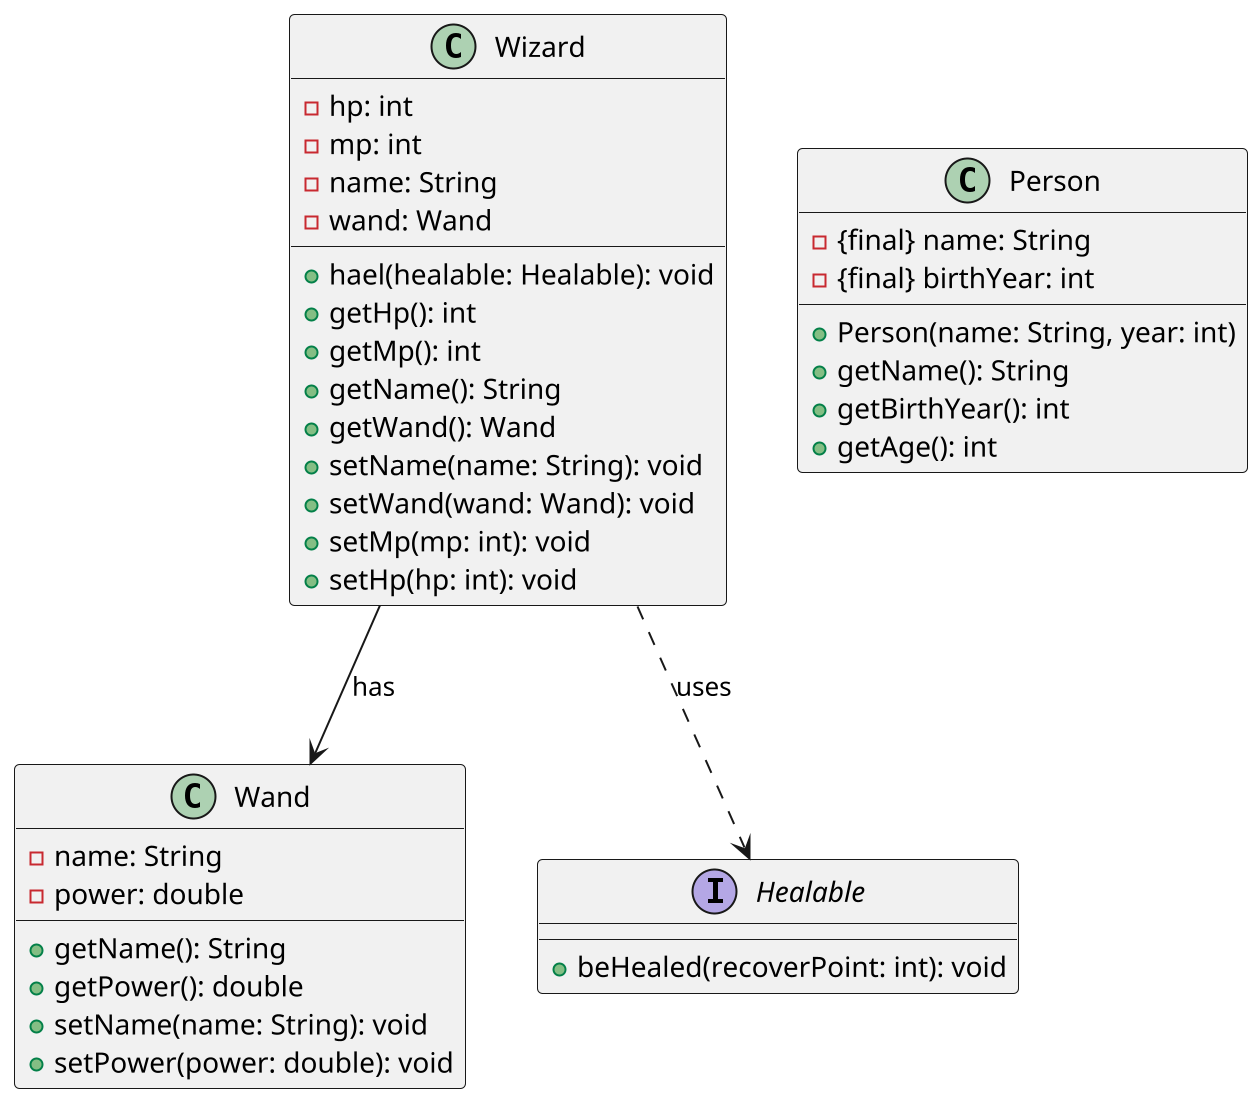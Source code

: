 @startuml
'https://plantuml.com/class-diagram

scale 2

class Wizard {
    - hp: int
    - mp: int
    - name: String
    - wand: Wand

    + hael(healable: Healable): void
    + getHp(): int
    + getMp(): int
    + getName(): String
    + getWand(): Wand
    + setName(name: String): void
    + setWand(wand: Wand): void
    + setMp(mp: int): void
    + setHp(hp: int): void
}

class Wand {
    - name: String
    - power: double

    + getName(): String
    + getPower(): double
    + setName(name: String): void
    + setPower(power: double): void
}

interface Healable {
    + beHealed(recoverPoint: int): void
}

class Person {
    - {final} name: String
    - {final} birthYear: int

    + Person(name: String, year: int)
    + getName(): String
    + getBirthYear(): int
    + getAge(): int
}


Wizard --> Wand : has
Wizard ..> Healable : uses

@enduml